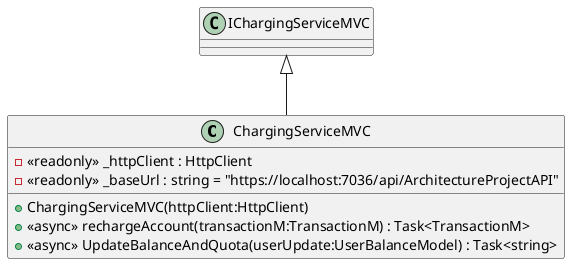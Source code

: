 @startuml
class ChargingServiceMVC {
    - <<readonly>> _httpClient : HttpClient
    - <<readonly>> _baseUrl : string = "https://localhost:7036/api/ArchitectureProjectAPI"
    + ChargingServiceMVC(httpClient:HttpClient)
    + <<async>> rechargeAccount(transactionM:TransactionM) : Task<TransactionM>
    + <<async>> UpdateBalanceAndQuota(userUpdate:UserBalanceModel) : Task<string>
}
IChargingServiceMVC <|-- ChargingServiceMVC
@enduml
